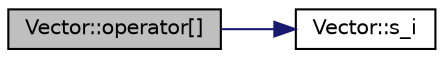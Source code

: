 digraph "Vector::operator[]"
{
  edge [fontname="Helvetica",fontsize="10",labelfontname="Helvetica",labelfontsize="10"];
  node [fontname="Helvetica",fontsize="10",shape=record];
  rankdir="LR";
  Node3922 [label="Vector::operator[]",height=0.2,width=0.4,color="black", fillcolor="grey75", style="filled", fontcolor="black"];
  Node3922 -> Node3923 [color="midnightblue",fontsize="10",style="solid",fontname="Helvetica"];
  Node3923 [label="Vector::s_i",height=0.2,width=0.4,color="black", fillcolor="white", style="filled",URL="$d5/db2/class_vector.html#a1c4fe1752523df8119f70dd550244871"];
}
